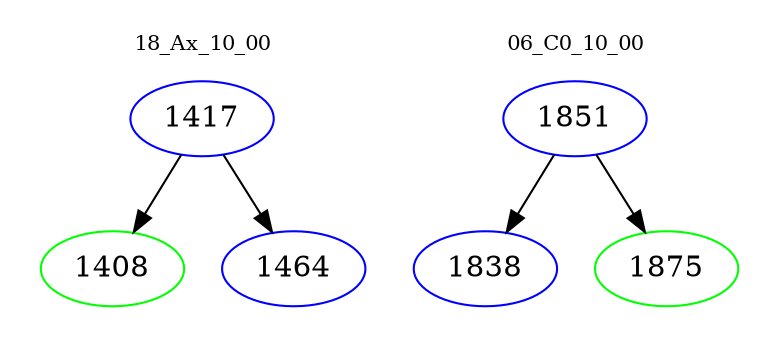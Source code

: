 digraph{
subgraph cluster_0 {
color = white
label = "18_Ax_10_00";
fontsize=10;
T0_1417 [label="1417", color="blue"]
T0_1417 -> T0_1408 [color="black"]
T0_1408 [label="1408", color="green"]
T0_1417 -> T0_1464 [color="black"]
T0_1464 [label="1464", color="blue"]
}
subgraph cluster_1 {
color = white
label = "06_C0_10_00";
fontsize=10;
T1_1851 [label="1851", color="blue"]
T1_1851 -> T1_1838 [color="black"]
T1_1838 [label="1838", color="blue"]
T1_1851 -> T1_1875 [color="black"]
T1_1875 [label="1875", color="green"]
}
}
